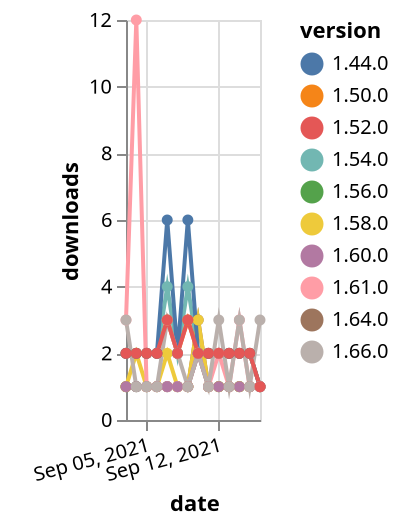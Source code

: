 {"$schema": "https://vega.github.io/schema/vega-lite/v5.json", "description": "A simple bar chart with embedded data.", "data": {"values": [{"date": "2021-09-03", "total": 265, "delta": 1, "version": "1.56.0"}, {"date": "2021-09-04", "total": 266, "delta": 1, "version": "1.56.0"}, {"date": "2021-09-05", "total": 267, "delta": 1, "version": "1.56.0"}, {"date": "2021-09-06", "total": 268, "delta": 1, "version": "1.56.0"}, {"date": "2021-09-07", "total": 269, "delta": 1, "version": "1.56.0"}, {"date": "2021-09-08", "total": 270, "delta": 1, "version": "1.56.0"}, {"date": "2021-09-09", "total": 271, "delta": 1, "version": "1.56.0"}, {"date": "2021-09-10", "total": 273, "delta": 2, "version": "1.56.0"}, {"date": "2021-09-11", "total": 274, "delta": 1, "version": "1.56.0"}, {"date": "2021-09-12", "total": 275, "delta": 1, "version": "1.56.0"}, {"date": "2021-09-13", "total": 276, "delta": 1, "version": "1.56.0"}, {"date": "2021-09-14", "total": 277, "delta": 1, "version": "1.56.0"}, {"date": "2021-09-15", "total": 278, "delta": 1, "version": "1.56.0"}, {"date": "2021-09-16", "total": 279, "delta": 1, "version": "1.56.0"}, {"date": "2021-09-03", "total": 218, "delta": 1, "version": "1.64.0"}, {"date": "2021-09-04", "total": 219, "delta": 1, "version": "1.64.0"}, {"date": "2021-09-05", "total": 220, "delta": 1, "version": "1.64.0"}, {"date": "2021-09-06", "total": 221, "delta": 1, "version": "1.64.0"}, {"date": "2021-09-07", "total": 222, "delta": 1, "version": "1.64.0"}, {"date": "2021-09-08", "total": 223, "delta": 1, "version": "1.64.0"}, {"date": "2021-09-09", "total": 224, "delta": 1, "version": "1.64.0"}, {"date": "2021-09-10", "total": 227, "delta": 3, "version": "1.64.0"}, {"date": "2021-09-11", "total": 228, "delta": 1, "version": "1.64.0"}, {"date": "2021-09-12", "total": 229, "delta": 1, "version": "1.64.0"}, {"date": "2021-09-13", "total": 230, "delta": 1, "version": "1.64.0"}, {"date": "2021-09-14", "total": 231, "delta": 1, "version": "1.64.0"}, {"date": "2021-09-15", "total": 232, "delta": 1, "version": "1.64.0"}, {"date": "2021-09-16", "total": 233, "delta": 1, "version": "1.64.0"}, {"date": "2021-09-03", "total": 2490, "delta": 2, "version": "1.54.0"}, {"date": "2021-09-04", "total": 2492, "delta": 2, "version": "1.54.0"}, {"date": "2021-09-05", "total": 2494, "delta": 2, "version": "1.54.0"}, {"date": "2021-09-06", "total": 2496, "delta": 2, "version": "1.54.0"}, {"date": "2021-09-07", "total": 2500, "delta": 4, "version": "1.54.0"}, {"date": "2021-09-08", "total": 2502, "delta": 2, "version": "1.54.0"}, {"date": "2021-09-09", "total": 2506, "delta": 4, "version": "1.54.0"}, {"date": "2021-09-10", "total": 2508, "delta": 2, "version": "1.54.0"}, {"date": "2021-09-11", "total": 2510, "delta": 2, "version": "1.54.0"}, {"date": "2021-09-12", "total": 2512, "delta": 2, "version": "1.54.0"}, {"date": "2021-09-13", "total": 2514, "delta": 2, "version": "1.54.0"}, {"date": "2021-09-14", "total": 2516, "delta": 2, "version": "1.54.0"}, {"date": "2021-09-15", "total": 2518, "delta": 2, "version": "1.54.0"}, {"date": "2021-09-16", "total": 2519, "delta": 1, "version": "1.54.0"}, {"date": "2021-09-03", "total": 411, "delta": 1, "version": "1.58.0"}, {"date": "2021-09-04", "total": 413, "delta": 2, "version": "1.58.0"}, {"date": "2021-09-05", "total": 414, "delta": 1, "version": "1.58.0"}, {"date": "2021-09-06", "total": 415, "delta": 1, "version": "1.58.0"}, {"date": "2021-09-07", "total": 417, "delta": 2, "version": "1.58.0"}, {"date": "2021-09-08", "total": 418, "delta": 1, "version": "1.58.0"}, {"date": "2021-09-09", "total": 419, "delta": 1, "version": "1.58.0"}, {"date": "2021-09-10", "total": 422, "delta": 3, "version": "1.58.0"}, {"date": "2021-09-11", "total": 423, "delta": 1, "version": "1.58.0"}, {"date": "2021-09-12", "total": 424, "delta": 1, "version": "1.58.0"}, {"date": "2021-09-13", "total": 425, "delta": 1, "version": "1.58.0"}, {"date": "2021-09-14", "total": 426, "delta": 1, "version": "1.58.0"}, {"date": "2021-09-15", "total": 427, "delta": 1, "version": "1.58.0"}, {"date": "2021-09-16", "total": 428, "delta": 1, "version": "1.58.0"}, {"date": "2021-09-03", "total": 2587, "delta": 2, "version": "1.50.0"}, {"date": "2021-09-04", "total": 2589, "delta": 2, "version": "1.50.0"}, {"date": "2021-09-05", "total": 2591, "delta": 2, "version": "1.50.0"}, {"date": "2021-09-06", "total": 2593, "delta": 2, "version": "1.50.0"}, {"date": "2021-09-07", "total": 2596, "delta": 3, "version": "1.50.0"}, {"date": "2021-09-08", "total": 2598, "delta": 2, "version": "1.50.0"}, {"date": "2021-09-09", "total": 2601, "delta": 3, "version": "1.50.0"}, {"date": "2021-09-10", "total": 2603, "delta": 2, "version": "1.50.0"}, {"date": "2021-09-11", "total": 2605, "delta": 2, "version": "1.50.0"}, {"date": "2021-09-12", "total": 2607, "delta": 2, "version": "1.50.0"}, {"date": "2021-09-13", "total": 2609, "delta": 2, "version": "1.50.0"}, {"date": "2021-09-14", "total": 2611, "delta": 2, "version": "1.50.0"}, {"date": "2021-09-15", "total": 2613, "delta": 2, "version": "1.50.0"}, {"date": "2021-09-16", "total": 2614, "delta": 1, "version": "1.50.0"}, {"date": "2021-09-03", "total": 4470, "delta": 2, "version": "1.44.0"}, {"date": "2021-09-04", "total": 4472, "delta": 2, "version": "1.44.0"}, {"date": "2021-09-05", "total": 4474, "delta": 2, "version": "1.44.0"}, {"date": "2021-09-06", "total": 4476, "delta": 2, "version": "1.44.0"}, {"date": "2021-09-07", "total": 4482, "delta": 6, "version": "1.44.0"}, {"date": "2021-09-08", "total": 4484, "delta": 2, "version": "1.44.0"}, {"date": "2021-09-09", "total": 4490, "delta": 6, "version": "1.44.0"}, {"date": "2021-09-10", "total": 4492, "delta": 2, "version": "1.44.0"}, {"date": "2021-09-11", "total": 4494, "delta": 2, "version": "1.44.0"}, {"date": "2021-09-12", "total": 4496, "delta": 2, "version": "1.44.0"}, {"date": "2021-09-13", "total": 4498, "delta": 2, "version": "1.44.0"}, {"date": "2021-09-14", "total": 4500, "delta": 2, "version": "1.44.0"}, {"date": "2021-09-15", "total": 4502, "delta": 2, "version": "1.44.0"}, {"date": "2021-09-16", "total": 4503, "delta": 1, "version": "1.44.0"}, {"date": "2021-09-03", "total": 186, "delta": 3, "version": "1.61.0"}, {"date": "2021-09-04", "total": 198, "delta": 12, "version": "1.61.0"}, {"date": "2021-09-05", "total": 199, "delta": 1, "version": "1.61.0"}, {"date": "2021-09-06", "total": 200, "delta": 1, "version": "1.61.0"}, {"date": "2021-09-07", "total": 201, "delta": 1, "version": "1.61.0"}, {"date": "2021-09-08", "total": 202, "delta": 1, "version": "1.61.0"}, {"date": "2021-09-09", "total": 203, "delta": 1, "version": "1.61.0"}, {"date": "2021-09-10", "total": 205, "delta": 2, "version": "1.61.0"}, {"date": "2021-09-11", "total": 206, "delta": 1, "version": "1.61.0"}, {"date": "2021-09-12", "total": 208, "delta": 2, "version": "1.61.0"}, {"date": "2021-09-13", "total": 209, "delta": 1, "version": "1.61.0"}, {"date": "2021-09-14", "total": 212, "delta": 3, "version": "1.61.0"}, {"date": "2021-09-15", "total": 213, "delta": 1, "version": "1.61.0"}, {"date": "2021-09-16", "total": 214, "delta": 1, "version": "1.61.0"}, {"date": "2021-09-03", "total": 198, "delta": 1, "version": "1.60.0"}, {"date": "2021-09-04", "total": 199, "delta": 1, "version": "1.60.0"}, {"date": "2021-09-05", "total": 200, "delta": 1, "version": "1.60.0"}, {"date": "2021-09-06", "total": 201, "delta": 1, "version": "1.60.0"}, {"date": "2021-09-07", "total": 202, "delta": 1, "version": "1.60.0"}, {"date": "2021-09-08", "total": 203, "delta": 1, "version": "1.60.0"}, {"date": "2021-09-09", "total": 204, "delta": 1, "version": "1.60.0"}, {"date": "2021-09-10", "total": 206, "delta": 2, "version": "1.60.0"}, {"date": "2021-09-11", "total": 207, "delta": 1, "version": "1.60.0"}, {"date": "2021-09-12", "total": 208, "delta": 1, "version": "1.60.0"}, {"date": "2021-09-13", "total": 209, "delta": 1, "version": "1.60.0"}, {"date": "2021-09-14", "total": 210, "delta": 1, "version": "1.60.0"}, {"date": "2021-09-15", "total": 211, "delta": 1, "version": "1.60.0"}, {"date": "2021-09-16", "total": 212, "delta": 1, "version": "1.60.0"}, {"date": "2021-09-03", "total": 136, "delta": 3, "version": "1.66.0"}, {"date": "2021-09-04", "total": 137, "delta": 1, "version": "1.66.0"}, {"date": "2021-09-05", "total": 138, "delta": 1, "version": "1.66.0"}, {"date": "2021-09-06", "total": 139, "delta": 1, "version": "1.66.0"}, {"date": "2021-09-07", "total": 142, "delta": 3, "version": "1.66.0"}, {"date": "2021-09-08", "total": 144, "delta": 2, "version": "1.66.0"}, {"date": "2021-09-09", "total": 145, "delta": 1, "version": "1.66.0"}, {"date": "2021-09-10", "total": 147, "delta": 2, "version": "1.66.0"}, {"date": "2021-09-11", "total": 148, "delta": 1, "version": "1.66.0"}, {"date": "2021-09-12", "total": 151, "delta": 3, "version": "1.66.0"}, {"date": "2021-09-13", "total": 152, "delta": 1, "version": "1.66.0"}, {"date": "2021-09-14", "total": 155, "delta": 3, "version": "1.66.0"}, {"date": "2021-09-15", "total": 156, "delta": 1, "version": "1.66.0"}, {"date": "2021-09-16", "total": 159, "delta": 3, "version": "1.66.0"}, {"date": "2021-09-03", "total": 2618, "delta": 2, "version": "1.52.0"}, {"date": "2021-09-04", "total": 2620, "delta": 2, "version": "1.52.0"}, {"date": "2021-09-05", "total": 2622, "delta": 2, "version": "1.52.0"}, {"date": "2021-09-06", "total": 2624, "delta": 2, "version": "1.52.0"}, {"date": "2021-09-07", "total": 2627, "delta": 3, "version": "1.52.0"}, {"date": "2021-09-08", "total": 2629, "delta": 2, "version": "1.52.0"}, {"date": "2021-09-09", "total": 2632, "delta": 3, "version": "1.52.0"}, {"date": "2021-09-10", "total": 2634, "delta": 2, "version": "1.52.0"}, {"date": "2021-09-11", "total": 2636, "delta": 2, "version": "1.52.0"}, {"date": "2021-09-12", "total": 2638, "delta": 2, "version": "1.52.0"}, {"date": "2021-09-13", "total": 2640, "delta": 2, "version": "1.52.0"}, {"date": "2021-09-14", "total": 2642, "delta": 2, "version": "1.52.0"}, {"date": "2021-09-15", "total": 2644, "delta": 2, "version": "1.52.0"}, {"date": "2021-09-16", "total": 2645, "delta": 1, "version": "1.52.0"}]}, "width": "container", "mark": {"type": "line", "point": {"filled": true}}, "encoding": {"x": {"field": "date", "type": "temporal", "timeUnit": "yearmonthdate", "title": "date", "axis": {"labelAngle": -15}}, "y": {"field": "delta", "type": "quantitative", "title": "downloads"}, "color": {"field": "version", "type": "nominal"}, "tooltip": {"field": "delta"}}}